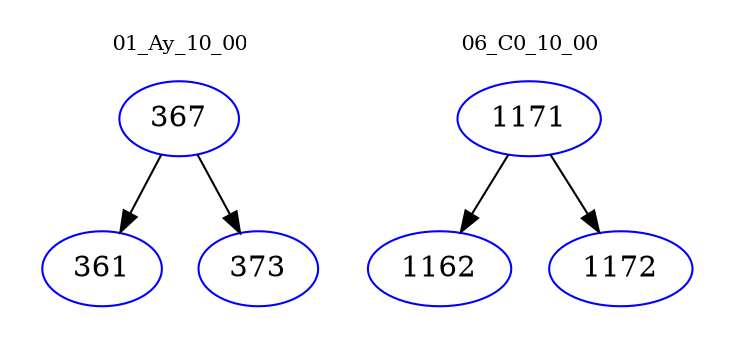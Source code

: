 digraph{
subgraph cluster_0 {
color = white
label = "01_Ay_10_00";
fontsize=10;
T0_367 [label="367", color="blue"]
T0_367 -> T0_361 [color="black"]
T0_361 [label="361", color="blue"]
T0_367 -> T0_373 [color="black"]
T0_373 [label="373", color="blue"]
}
subgraph cluster_1 {
color = white
label = "06_C0_10_00";
fontsize=10;
T1_1171 [label="1171", color="blue"]
T1_1171 -> T1_1162 [color="black"]
T1_1162 [label="1162", color="blue"]
T1_1171 -> T1_1172 [color="black"]
T1_1172 [label="1172", color="blue"]
}
}

